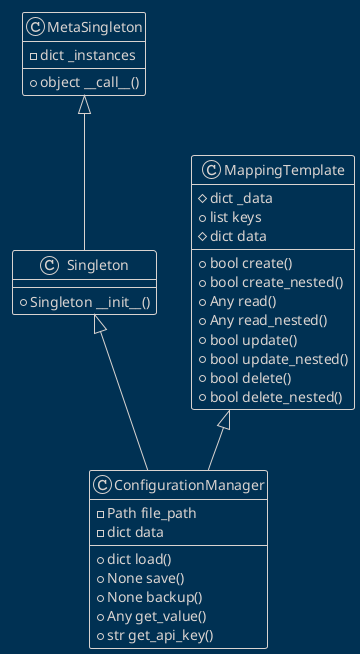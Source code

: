 @startuml ConfigurationManager
!theme blueprint

' docs/diagrams/plantuml/configuration_manager.puml

class MetaSingleton {
  - dict _instances
  + object __call__()
}

class Singleton extends MetaSingleton {
  + Singleton __init__()
}

class MappingTemplate {
  # dict _data
  + list keys
  # dict data
  + bool create()
  + bool create_nested()
  + Any read()
  + Any read_nested()
  + bool update()
  + bool update_nested()
  + bool delete()
  + bool delete_nested()
}

class ConfigurationManager extends Singleton, MappingTemplate {
  - Path file_path
  - dict data
  + dict load()
  + None save()
  + None backup()
  + Any get_value()
  + str get_api_key()
}
@enduml